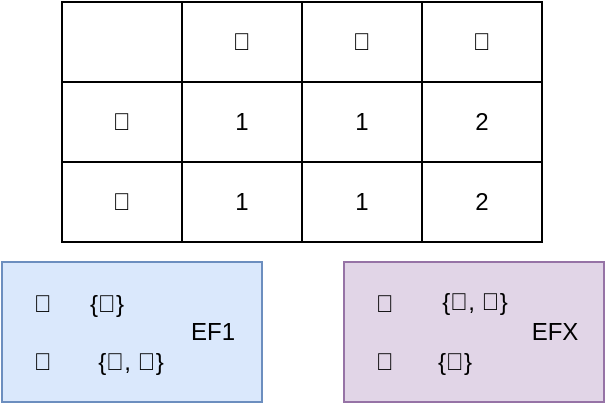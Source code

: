 <mxfile version="20.6.2" type="device"><diagram id="8X03K2FBKq_TGhFAbR7o" name="第 1 页"><mxGraphModel dx="530" dy="1213" grid="1" gridSize="10" guides="1" tooltips="1" connect="1" arrows="1" fold="1" page="1" pageScale="1" pageWidth="1169" pageHeight="827" math="0" shadow="0"><root><mxCell id="0"/><mxCell id="1" parent="0"/><mxCell id="G-YCUFs3BzOzfNNn2dsF-21" value="" style="rounded=0;whiteSpace=wrap;html=1;fillColor=#e1d5e7;strokeColor=#9673a6;" vertex="1" parent="1"><mxGeometry x="381" y="60" width="130" height="70" as="geometry"/></mxCell><mxCell id="G-YCUFs3BzOzfNNn2dsF-1" value="" style="shape=table;html=1;whiteSpace=wrap;startSize=0;container=1;collapsible=0;childLayout=tableLayout;" vertex="1" parent="1"><mxGeometry x="240" y="-70" width="240" height="120" as="geometry"/></mxCell><mxCell id="G-YCUFs3BzOzfNNn2dsF-2" value="" style="shape=tableRow;horizontal=0;startSize=0;swimlaneHead=0;swimlaneBody=0;top=0;left=0;bottom=0;right=0;collapsible=0;dropTarget=0;fillColor=none;points=[[0,0.5],[1,0.5]];portConstraint=eastwest;" vertex="1" parent="G-YCUFs3BzOzfNNn2dsF-1"><mxGeometry width="240" height="40" as="geometry"/></mxCell><mxCell id="G-YCUFs3BzOzfNNn2dsF-14" style="shape=partialRectangle;html=1;whiteSpace=wrap;connectable=0;fillColor=none;top=0;left=0;bottom=0;right=0;overflow=hidden;" vertex="1" parent="G-YCUFs3BzOzfNNn2dsF-2"><mxGeometry width="60" height="40" as="geometry"><mxRectangle width="60" height="40" as="alternateBounds"/></mxGeometry></mxCell><mxCell id="G-YCUFs3BzOzfNNn2dsF-3" value="🍎" style="shape=partialRectangle;html=1;whiteSpace=wrap;connectable=0;fillColor=none;top=0;left=0;bottom=0;right=0;overflow=hidden;" vertex="1" parent="G-YCUFs3BzOzfNNn2dsF-2"><mxGeometry x="60" width="60" height="40" as="geometry"><mxRectangle width="60" height="40" as="alternateBounds"/></mxGeometry></mxCell><mxCell id="G-YCUFs3BzOzfNNn2dsF-4" value="🍌" style="shape=partialRectangle;html=1;whiteSpace=wrap;connectable=0;fillColor=none;top=0;left=0;bottom=0;right=0;overflow=hidden;" vertex="1" parent="G-YCUFs3BzOzfNNn2dsF-2"><mxGeometry x="120" width="60" height="40" as="geometry"><mxRectangle width="60" height="40" as="alternateBounds"/></mxGeometry></mxCell><mxCell id="G-YCUFs3BzOzfNNn2dsF-5" value="🍉" style="shape=partialRectangle;html=1;whiteSpace=wrap;connectable=0;fillColor=none;top=0;left=0;bottom=0;right=0;overflow=hidden;" vertex="1" parent="G-YCUFs3BzOzfNNn2dsF-2"><mxGeometry x="180" width="60" height="40" as="geometry"><mxRectangle width="60" height="40" as="alternateBounds"/></mxGeometry></mxCell><mxCell id="G-YCUFs3BzOzfNNn2dsF-6" value="" style="shape=tableRow;horizontal=0;startSize=0;swimlaneHead=0;swimlaneBody=0;top=0;left=0;bottom=0;right=0;collapsible=0;dropTarget=0;fillColor=none;points=[[0,0.5],[1,0.5]];portConstraint=eastwest;" vertex="1" parent="G-YCUFs3BzOzfNNn2dsF-1"><mxGeometry y="40" width="240" height="40" as="geometry"/></mxCell><mxCell id="G-YCUFs3BzOzfNNn2dsF-15" value="👨" style="shape=partialRectangle;html=1;whiteSpace=wrap;connectable=0;fillColor=none;top=0;left=0;bottom=0;right=0;overflow=hidden;" vertex="1" parent="G-YCUFs3BzOzfNNn2dsF-6"><mxGeometry width="60" height="40" as="geometry"><mxRectangle width="60" height="40" as="alternateBounds"/></mxGeometry></mxCell><mxCell id="G-YCUFs3BzOzfNNn2dsF-7" value="1" style="shape=partialRectangle;html=1;whiteSpace=wrap;connectable=0;fillColor=none;top=0;left=0;bottom=0;right=0;overflow=hidden;" vertex="1" parent="G-YCUFs3BzOzfNNn2dsF-6"><mxGeometry x="60" width="60" height="40" as="geometry"><mxRectangle width="60" height="40" as="alternateBounds"/></mxGeometry></mxCell><mxCell id="G-YCUFs3BzOzfNNn2dsF-8" value="1" style="shape=partialRectangle;html=1;whiteSpace=wrap;connectable=0;fillColor=none;top=0;left=0;bottom=0;right=0;overflow=hidden;" vertex="1" parent="G-YCUFs3BzOzfNNn2dsF-6"><mxGeometry x="120" width="60" height="40" as="geometry"><mxRectangle width="60" height="40" as="alternateBounds"/></mxGeometry></mxCell><mxCell id="G-YCUFs3BzOzfNNn2dsF-9" value="2" style="shape=partialRectangle;html=1;whiteSpace=wrap;connectable=0;fillColor=none;top=0;left=0;bottom=0;right=0;overflow=hidden;" vertex="1" parent="G-YCUFs3BzOzfNNn2dsF-6"><mxGeometry x="180" width="60" height="40" as="geometry"><mxRectangle width="60" height="40" as="alternateBounds"/></mxGeometry></mxCell><mxCell id="G-YCUFs3BzOzfNNn2dsF-10" value="" style="shape=tableRow;horizontal=0;startSize=0;swimlaneHead=0;swimlaneBody=0;top=0;left=0;bottom=0;right=0;collapsible=0;dropTarget=0;fillColor=none;points=[[0,0.5],[1,0.5]];portConstraint=eastwest;" vertex="1" parent="G-YCUFs3BzOzfNNn2dsF-1"><mxGeometry y="80" width="240" height="40" as="geometry"/></mxCell><mxCell id="G-YCUFs3BzOzfNNn2dsF-16" value="👩" style="shape=partialRectangle;html=1;whiteSpace=wrap;connectable=0;fillColor=none;top=0;left=0;bottom=0;right=0;overflow=hidden;" vertex="1" parent="G-YCUFs3BzOzfNNn2dsF-10"><mxGeometry width="60" height="40" as="geometry"><mxRectangle width="60" height="40" as="alternateBounds"/></mxGeometry></mxCell><mxCell id="G-YCUFs3BzOzfNNn2dsF-11" value="1" style="shape=partialRectangle;html=1;whiteSpace=wrap;connectable=0;fillColor=none;top=0;left=0;bottom=0;right=0;overflow=hidden;" vertex="1" parent="G-YCUFs3BzOzfNNn2dsF-10"><mxGeometry x="60" width="60" height="40" as="geometry"><mxRectangle width="60" height="40" as="alternateBounds"/></mxGeometry></mxCell><mxCell id="G-YCUFs3BzOzfNNn2dsF-12" value="1" style="shape=partialRectangle;html=1;whiteSpace=wrap;connectable=0;fillColor=none;top=0;left=0;bottom=0;right=0;overflow=hidden;" vertex="1" parent="G-YCUFs3BzOzfNNn2dsF-10"><mxGeometry x="120" width="60" height="40" as="geometry"><mxRectangle width="60" height="40" as="alternateBounds"/></mxGeometry></mxCell><mxCell id="G-YCUFs3BzOzfNNn2dsF-13" value="2" style="shape=partialRectangle;html=1;whiteSpace=wrap;connectable=0;fillColor=none;top=0;left=0;bottom=0;right=0;overflow=hidden;pointerEvents=1;" vertex="1" parent="G-YCUFs3BzOzfNNn2dsF-10"><mxGeometry x="180" width="60" height="40" as="geometry"><mxRectangle width="60" height="40" as="alternateBounds"/></mxGeometry></mxCell><mxCell id="G-YCUFs3BzOzfNNn2dsF-17" value="&lt;span style=&quot;&quot;&gt;👨&lt;/span&gt;" style="text;html=1;align=center;verticalAlign=middle;resizable=0;points=[];autosize=1;strokeColor=none;fillColor=none;" vertex="1" parent="1"><mxGeometry x="381" y="66" width="40" height="30" as="geometry"/></mxCell><mxCell id="G-YCUFs3BzOzfNNn2dsF-18" value="{🍎, 🍌}" style="text;html=1;align=center;verticalAlign=middle;resizable=0;points=[];autosize=1;strokeColor=none;fillColor=none;" vertex="1" parent="1"><mxGeometry x="411" y="65" width="70" height="30" as="geometry"/></mxCell><mxCell id="G-YCUFs3BzOzfNNn2dsF-19" value="&lt;span style=&quot;&quot;&gt;👩&lt;/span&gt;" style="text;html=1;align=center;verticalAlign=middle;resizable=0;points=[];autosize=1;strokeColor=none;fillColor=none;" vertex="1" parent="1"><mxGeometry x="381" y="95" width="40" height="30" as="geometry"/></mxCell><mxCell id="G-YCUFs3BzOzfNNn2dsF-20" value="{🍉}" style="text;html=1;align=center;verticalAlign=middle;resizable=0;points=[];autosize=1;strokeColor=none;fillColor=none;" vertex="1" parent="1"><mxGeometry x="411" y="95" width="50" height="30" as="geometry"/></mxCell><mxCell id="G-YCUFs3BzOzfNNn2dsF-22" value="EFX" style="text;html=1;align=center;verticalAlign=middle;resizable=0;points=[];autosize=1;strokeColor=none;fillColor=none;" vertex="1" parent="1"><mxGeometry x="461" y="80" width="50" height="30" as="geometry"/></mxCell><mxCell id="G-YCUFs3BzOzfNNn2dsF-24" value="" style="rounded=0;whiteSpace=wrap;html=1;fillColor=#dae8fc;strokeColor=#6c8ebf;" vertex="1" parent="1"><mxGeometry x="210" y="60" width="130" height="70" as="geometry"/></mxCell><mxCell id="G-YCUFs3BzOzfNNn2dsF-25" value="&lt;span style=&quot;&quot;&gt;👨&lt;/span&gt;" style="text;html=1;align=center;verticalAlign=middle;resizable=0;points=[];autosize=1;strokeColor=none;fillColor=none;" vertex="1" parent="1"><mxGeometry x="210" y="66" width="40" height="30" as="geometry"/></mxCell><mxCell id="G-YCUFs3BzOzfNNn2dsF-26" value="{🍎}" style="text;html=1;align=center;verticalAlign=middle;resizable=0;points=[];autosize=1;strokeColor=none;fillColor=none;" vertex="1" parent="1"><mxGeometry x="237" y="66" width="50" height="30" as="geometry"/></mxCell><mxCell id="G-YCUFs3BzOzfNNn2dsF-27" value="&lt;span style=&quot;&quot;&gt;👩&lt;/span&gt;" style="text;html=1;align=center;verticalAlign=middle;resizable=0;points=[];autosize=1;strokeColor=none;fillColor=none;" vertex="1" parent="1"><mxGeometry x="210" y="95" width="40" height="30" as="geometry"/></mxCell><mxCell id="G-YCUFs3BzOzfNNn2dsF-28" value="{🍌, 🍉}" style="text;html=1;align=center;verticalAlign=middle;resizable=0;points=[];autosize=1;strokeColor=none;fillColor=none;" vertex="1" parent="1"><mxGeometry x="239" y="95" width="70" height="30" as="geometry"/></mxCell><mxCell id="G-YCUFs3BzOzfNNn2dsF-29" value="EF1" style="text;html=1;align=center;verticalAlign=middle;resizable=0;points=[];autosize=1;strokeColor=none;fillColor=none;" vertex="1" parent="1"><mxGeometry x="290" y="80" width="50" height="30" as="geometry"/></mxCell></root></mxGraphModel></diagram></mxfile>